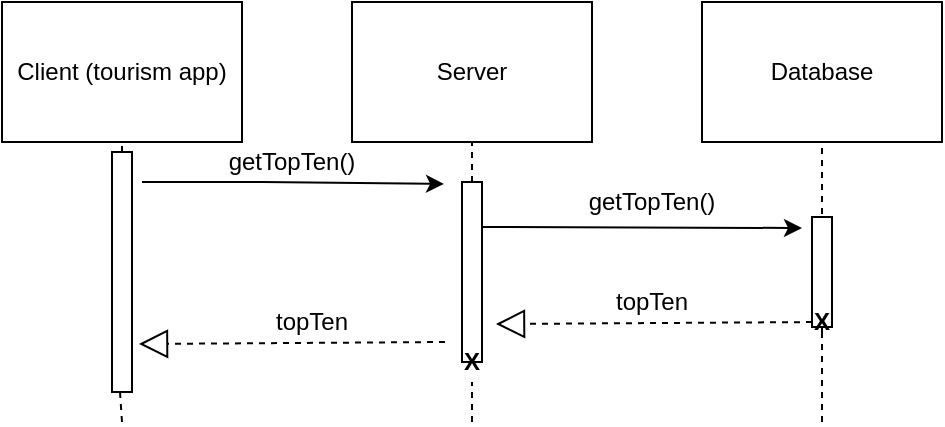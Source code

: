 <mxfile version="21.2.9" type="device">
  <diagram name="Page-1" id="IkxmLl5vnaoBmYSZRea0">
    <mxGraphModel dx="478" dy="229" grid="1" gridSize="10" guides="1" tooltips="1" connect="1" arrows="1" fold="1" page="1" pageScale="1" pageWidth="850" pageHeight="1100" math="0" shadow="0">
      <root>
        <mxCell id="0" />
        <mxCell id="1" parent="0" />
        <mxCell id="OTx_65D5U1qZQnOR12Ns-2" value="Client (tourism app)" style="rounded=0;whiteSpace=wrap;html=1;" vertex="1" parent="1">
          <mxGeometry x="130" y="150" width="120" height="70" as="geometry" />
        </mxCell>
        <mxCell id="OTx_65D5U1qZQnOR12Ns-3" value="Server" style="rounded=0;whiteSpace=wrap;html=1;" vertex="1" parent="1">
          <mxGeometry x="305" y="150" width="120" height="70" as="geometry" />
        </mxCell>
        <mxCell id="OTx_65D5U1qZQnOR12Ns-4" value="Database" style="rounded=0;whiteSpace=wrap;html=1;" vertex="1" parent="1">
          <mxGeometry x="480" y="150" width="120" height="70" as="geometry" />
        </mxCell>
        <mxCell id="OTx_65D5U1qZQnOR12Ns-5" value="" style="endArrow=none;dashed=1;html=1;rounded=0;entryX=0.5;entryY=1;entryDx=0;entryDy=0;" edge="1" parent="1" source="OTx_65D5U1qZQnOR12Ns-8" target="OTx_65D5U1qZQnOR12Ns-2">
          <mxGeometry width="50" height="50" relative="1" as="geometry">
            <mxPoint x="190" y="360" as="sourcePoint" />
            <mxPoint x="450" y="230" as="targetPoint" />
          </mxGeometry>
        </mxCell>
        <mxCell id="OTx_65D5U1qZQnOR12Ns-6" value="" style="endArrow=none;dashed=1;html=1;rounded=0;entryX=0.5;entryY=1;entryDx=0;entryDy=0;" edge="1" parent="1" source="OTx_65D5U1qZQnOR12Ns-10" target="OTx_65D5U1qZQnOR12Ns-3">
          <mxGeometry width="50" height="50" relative="1" as="geometry">
            <mxPoint x="365" y="290" as="sourcePoint" />
            <mxPoint x="450" y="230" as="targetPoint" />
          </mxGeometry>
        </mxCell>
        <mxCell id="OTx_65D5U1qZQnOR12Ns-7" value="" style="endArrow=none;dashed=1;html=1;rounded=0;entryX=0.5;entryY=1;entryDx=0;entryDy=0;" edge="1" parent="1" target="OTx_65D5U1qZQnOR12Ns-4">
          <mxGeometry width="50" height="50" relative="1" as="geometry">
            <mxPoint x="540" y="280" as="sourcePoint" />
            <mxPoint x="450" y="230" as="targetPoint" />
          </mxGeometry>
        </mxCell>
        <mxCell id="OTx_65D5U1qZQnOR12Ns-9" value="" style="endArrow=none;dashed=1;html=1;rounded=0;entryX=0.5;entryY=1;entryDx=0;entryDy=0;" edge="1" parent="1" target="OTx_65D5U1qZQnOR12Ns-8">
          <mxGeometry width="50" height="50" relative="1" as="geometry">
            <mxPoint x="190" y="360" as="sourcePoint" />
            <mxPoint x="190" y="220" as="targetPoint" />
          </mxGeometry>
        </mxCell>
        <mxCell id="OTx_65D5U1qZQnOR12Ns-8" value="" style="rounded=0;whiteSpace=wrap;html=1;rotation=90;" vertex="1" parent="1">
          <mxGeometry x="130" y="280" width="120" height="10" as="geometry" />
        </mxCell>
        <mxCell id="OTx_65D5U1qZQnOR12Ns-11" value="" style="endArrow=none;dashed=1;html=1;rounded=0;" edge="1" parent="1" source="OTx_65D5U1qZQnOR12Ns-10">
          <mxGeometry width="50" height="50" relative="1" as="geometry">
            <mxPoint x="365" y="360" as="sourcePoint" />
            <mxPoint x="365" y="290" as="targetPoint" />
          </mxGeometry>
        </mxCell>
        <mxCell id="OTx_65D5U1qZQnOR12Ns-12" value="" style="endArrow=none;dashed=1;html=1;rounded=0;" edge="1" parent="1" source="OTx_65D5U1qZQnOR12Ns-29" target="OTx_65D5U1qZQnOR12Ns-10">
          <mxGeometry width="50" height="50" relative="1" as="geometry">
            <mxPoint x="365" y="360" as="sourcePoint" />
            <mxPoint x="365" y="290" as="targetPoint" />
          </mxGeometry>
        </mxCell>
        <mxCell id="OTx_65D5U1qZQnOR12Ns-14" value="" style="endArrow=none;dashed=1;html=1;rounded=0;" edge="1" parent="1" source="OTx_65D5U1qZQnOR12Ns-13">
          <mxGeometry width="50" height="50" relative="1" as="geometry">
            <mxPoint x="540" y="360" as="sourcePoint" />
            <mxPoint x="540" y="280" as="targetPoint" />
          </mxGeometry>
        </mxCell>
        <mxCell id="OTx_65D5U1qZQnOR12Ns-16" value="" style="endArrow=none;dashed=1;html=1;rounded=0;entryX=0.5;entryY=1;entryDx=0;entryDy=0;" edge="1" parent="1" target="OTx_65D5U1qZQnOR12Ns-10">
          <mxGeometry width="50" height="50" relative="1" as="geometry">
            <mxPoint x="365" y="290" as="sourcePoint" />
            <mxPoint x="365" y="220" as="targetPoint" />
          </mxGeometry>
        </mxCell>
        <mxCell id="OTx_65D5U1qZQnOR12Ns-10" value="" style="rounded=0;whiteSpace=wrap;html=1;rotation=90;" vertex="1" parent="1">
          <mxGeometry x="320" y="280" width="90" height="10" as="geometry" />
        </mxCell>
        <mxCell id="OTx_65D5U1qZQnOR12Ns-17" value="" style="endArrow=none;dashed=1;html=1;rounded=0;" edge="1" parent="1" source="OTx_65D5U1qZQnOR12Ns-28" target="OTx_65D5U1qZQnOR12Ns-13">
          <mxGeometry width="50" height="50" relative="1" as="geometry">
            <mxPoint x="540" y="360" as="sourcePoint" />
            <mxPoint x="540" y="280" as="targetPoint" />
          </mxGeometry>
        </mxCell>
        <mxCell id="OTx_65D5U1qZQnOR12Ns-13" value="" style="rounded=0;whiteSpace=wrap;html=1;rotation=90;" vertex="1" parent="1">
          <mxGeometry x="512.5" y="280" width="55" height="10" as="geometry" />
        </mxCell>
        <mxCell id="OTx_65D5U1qZQnOR12Ns-18" value="" style="endArrow=classic;html=1;rounded=0;entryX=0.011;entryY=1.9;entryDx=0;entryDy=0;entryPerimeter=0;" edge="1" parent="1" target="OTx_65D5U1qZQnOR12Ns-10">
          <mxGeometry width="50" height="50" relative="1" as="geometry">
            <mxPoint x="200" y="240" as="sourcePoint" />
            <mxPoint x="290" y="240" as="targetPoint" />
            <Array as="points">
              <mxPoint x="260" y="240" />
            </Array>
          </mxGeometry>
        </mxCell>
        <mxCell id="OTx_65D5U1qZQnOR12Ns-19" value="getTopTen()" style="text;html=1;strokeColor=none;fillColor=none;align=center;verticalAlign=middle;whiteSpace=wrap;rounded=0;" vertex="1" parent="1">
          <mxGeometry x="240" y="220" width="70" height="20" as="geometry" />
        </mxCell>
        <mxCell id="OTx_65D5U1qZQnOR12Ns-22" value="" style="endArrow=classic;html=1;rounded=0;exitX=0.25;exitY=0;exitDx=0;exitDy=0;" edge="1" parent="1" source="OTx_65D5U1qZQnOR12Ns-10">
          <mxGeometry width="50" height="50" relative="1" as="geometry">
            <mxPoint x="380" y="260" as="sourcePoint" />
            <mxPoint x="530" y="263" as="targetPoint" />
          </mxGeometry>
        </mxCell>
        <mxCell id="OTx_65D5U1qZQnOR12Ns-23" value="getTopTen()" style="text;html=1;strokeColor=none;fillColor=none;align=center;verticalAlign=middle;whiteSpace=wrap;rounded=0;" vertex="1" parent="1">
          <mxGeometry x="420" y="240" width="70" height="20" as="geometry" />
        </mxCell>
        <mxCell id="OTx_65D5U1qZQnOR12Ns-24" value="" style="endArrow=block;dashed=1;endFill=0;endSize=12;html=1;rounded=0;entryX=0.789;entryY=-0.7;entryDx=0;entryDy=0;entryPerimeter=0;" edge="1" parent="1" source="OTx_65D5U1qZQnOR12Ns-28" target="OTx_65D5U1qZQnOR12Ns-10">
          <mxGeometry width="160" relative="1" as="geometry">
            <mxPoint x="530" y="310" as="sourcePoint" />
            <mxPoint x="470" y="310" as="targetPoint" />
          </mxGeometry>
        </mxCell>
        <mxCell id="OTx_65D5U1qZQnOR12Ns-25" value="" style="endArrow=block;dashed=1;endFill=0;endSize=12;html=1;rounded=0;entryX=0.789;entryY=-0.7;entryDx=0;entryDy=0;entryPerimeter=0;" edge="1" parent="1">
          <mxGeometry width="160" relative="1" as="geometry">
            <mxPoint x="351.5" y="320" as="sourcePoint" />
            <mxPoint x="198.5" y="321" as="targetPoint" />
          </mxGeometry>
        </mxCell>
        <mxCell id="OTx_65D5U1qZQnOR12Ns-26" value="topTen" style="text;html=1;strokeColor=none;fillColor=none;align=center;verticalAlign=middle;whiteSpace=wrap;rounded=0;" vertex="1" parent="1">
          <mxGeometry x="420" y="290" width="70" height="20" as="geometry" />
        </mxCell>
        <mxCell id="OTx_65D5U1qZQnOR12Ns-27" value="topTen" style="text;html=1;strokeColor=none;fillColor=none;align=center;verticalAlign=middle;whiteSpace=wrap;rounded=0;" vertex="1" parent="1">
          <mxGeometry x="250" y="300" width="70" height="20" as="geometry" />
        </mxCell>
        <mxCell id="OTx_65D5U1qZQnOR12Ns-30" value="" style="endArrow=none;dashed=1;html=1;rounded=0;" edge="1" parent="1" target="OTx_65D5U1qZQnOR12Ns-29">
          <mxGeometry width="50" height="50" relative="1" as="geometry">
            <mxPoint x="365" y="360" as="sourcePoint" />
            <mxPoint x="365" y="330" as="targetPoint" />
          </mxGeometry>
        </mxCell>
        <mxCell id="OTx_65D5U1qZQnOR12Ns-29" value="&lt;b&gt;X&lt;/b&gt;" style="text;html=1;strokeColor=none;fillColor=none;align=center;verticalAlign=middle;whiteSpace=wrap;rounded=0;" vertex="1" parent="1">
          <mxGeometry x="360" y="320" width="10" height="20" as="geometry" />
        </mxCell>
        <mxCell id="OTx_65D5U1qZQnOR12Ns-32" value="" style="endArrow=none;dashed=1;html=1;rounded=0;" edge="1" parent="1" target="OTx_65D5U1qZQnOR12Ns-28">
          <mxGeometry width="50" height="50" relative="1" as="geometry">
            <mxPoint x="540" y="360" as="sourcePoint" />
            <mxPoint x="540" y="313" as="targetPoint" />
          </mxGeometry>
        </mxCell>
        <mxCell id="OTx_65D5U1qZQnOR12Ns-28" value="&lt;b&gt;X&lt;/b&gt;" style="text;html=1;strokeColor=none;fillColor=none;align=center;verticalAlign=middle;whiteSpace=wrap;rounded=0;" vertex="1" parent="1">
          <mxGeometry x="535" y="305" width="10" height="10" as="geometry" />
        </mxCell>
      </root>
    </mxGraphModel>
  </diagram>
</mxfile>
